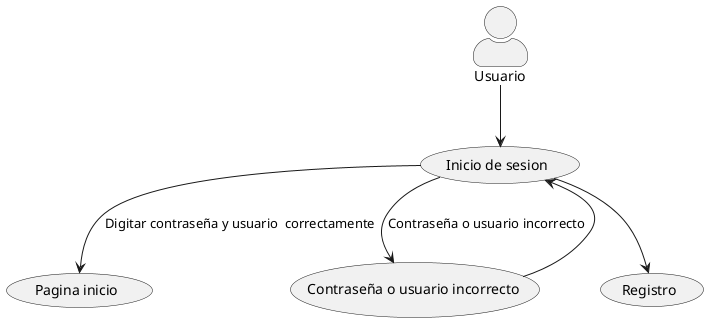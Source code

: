 @startuml CasosDeUso
skinparam actorStyle awesome

:Usuario: as usuario 
(Inicio de sesion) as inicioS
(Pagina inicio) as inicio 
(Contraseña o usuario incorrecto) as Cu
(Registro) as re


inicioS --> inicio : Digitar contraseña y usuario  correctamente
usuario --> inicioS
inicioS --> Cu : Contraseña o usuario incorrecto 
Cu --> inicioS
inicioS --> re


@enduml
